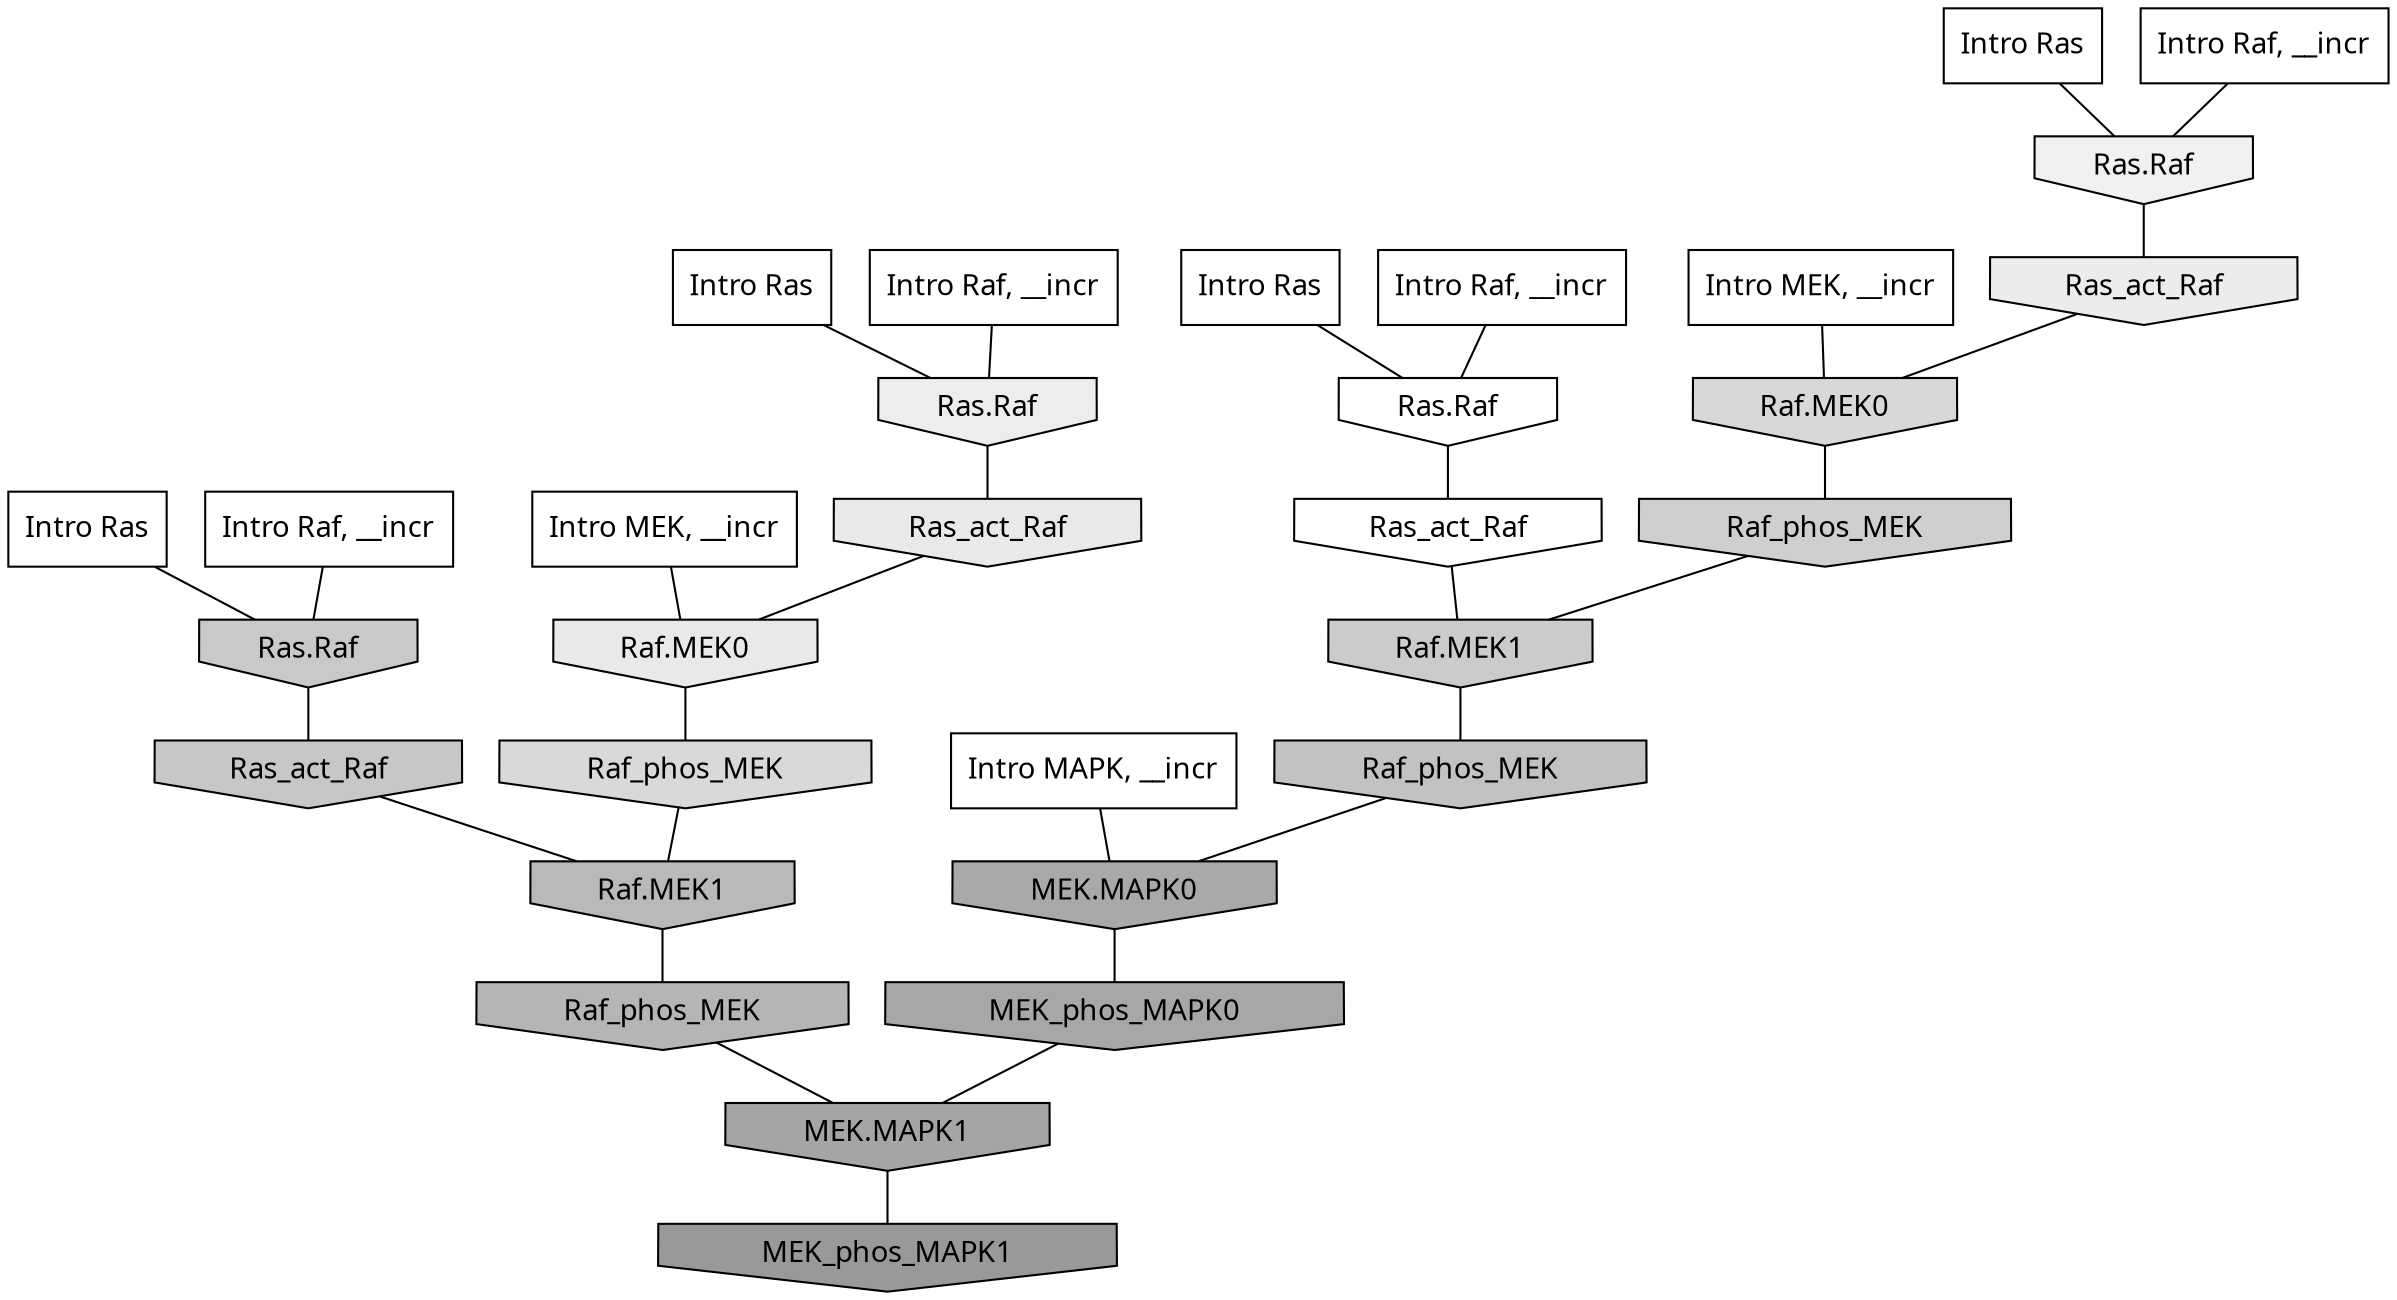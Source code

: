 digraph G{
  rankdir="TB";
  ranksep=0.30;
  node [fontname="CMU Serif"];
  edge [fontname="CMU Serif"];
  
  11 [label="Intro Ras", shape=rectangle, style=filled, fillcolor="0.000 0.000 1.000"]
  
  36 [label="Intro Ras", shape=rectangle, style=filled, fillcolor="0.000 0.000 1.000"]
  
  41 [label="Intro Ras", shape=rectangle, style=filled, fillcolor="0.000 0.000 1.000"]
  
  80 [label="Intro Ras", shape=rectangle, style=filled, fillcolor="0.000 0.000 1.000"]
  
  211 [label="Intro Raf, __incr", shape=rectangle, style=filled, fillcolor="0.000 0.000 1.000"]
  
  422 [label="Intro Raf, __incr", shape=rectangle, style=filled, fillcolor="0.000 0.000 1.000"]
  
  675 [label="Intro Raf, __incr", shape=rectangle, style=filled, fillcolor="0.000 0.000 1.000"]
  
  1018 [label="Intro Raf, __incr", shape=rectangle, style=filled, fillcolor="0.000 0.000 1.000"]
  
  1230 [label="Intro MEK, __incr", shape=rectangle, style=filled, fillcolor="0.000 0.000 1.000"]
  
  1604 [label="Intro MEK, __incr", shape=rectangle, style=filled, fillcolor="0.000 0.000 1.000"]
  
  2991 [label="Intro MAPK, __incr", shape=rectangle, style=filled, fillcolor="0.000 0.000 1.000"]
  
  3259 [label="Ras.Raf", shape=invhouse, style=filled, fillcolor="0.000 0.000 1.000"]
  
  3299 [label="Ras_act_Raf", shape=invhouse, style=filled, fillcolor="0.000 0.000 1.000"]
  
  3811 [label="Ras.Raf", shape=invhouse, style=filled, fillcolor="0.000 0.000 0.944"]
  
  4095 [label="Ras.Raf", shape=invhouse, style=filled, fillcolor="0.000 0.000 0.929"]
  
  4178 [label="Ras_act_Raf", shape=invhouse, style=filled, fillcolor="0.000 0.000 0.923"]
  
  4350 [label="Ras_act_Raf", shape=invhouse, style=filled, fillcolor="0.000 0.000 0.911"]
  
  4354 [label="Raf.MEK0", shape=invhouse, style=filled, fillcolor="0.000 0.000 0.911"]
  
  5491 [label="Raf_phos_MEK", shape=invhouse, style=filled, fillcolor="0.000 0.000 0.851"]
  
  5607 [label="Raf.MEK0", shape=invhouse, style=filled, fillcolor="0.000 0.000 0.844"]
  
  6425 [label="Raf_phos_MEK", shape=invhouse, style=filled, fillcolor="0.000 0.000 0.809"]
  
  6818 [label="Raf.MEK1", shape=invhouse, style=filled, fillcolor="0.000 0.000 0.795"]
  
  7010 [label="Ras.Raf", shape=invhouse, style=filled, fillcolor="0.000 0.000 0.788"]
  
  7386 [label="Ras_act_Raf", shape=invhouse, style=filled, fillcolor="0.000 0.000 0.778"]
  
  7971 [label="Raf_phos_MEK", shape=invhouse, style=filled, fillcolor="0.000 0.000 0.761"]
  
  9484 [label="Raf.MEK1", shape=invhouse, style=filled, fillcolor="0.000 0.000 0.724"]
  
  10363 [label="Raf_phos_MEK", shape=invhouse, style=filled, fillcolor="0.000 0.000 0.708"]
  
  13181 [label="MEK.MAPK0", shape=invhouse, style=filled, fillcolor="0.000 0.000 0.662"]
  
  13858 [label="MEK_phos_MAPK0", shape=invhouse, style=filled, fillcolor="0.000 0.000 0.653"]
  
  14316 [label="MEK.MAPK1", shape=invhouse, style=filled, fillcolor="0.000 0.000 0.648"]
  
  17076 [label="MEK_phos_MAPK1", shape=invhouse, style=filled, fillcolor="0.000 0.000 0.600"]
  
  
  14316 -> 17076 [dir=none, color="0.000 0.000 0.000"] 
  13858 -> 14316 [dir=none, color="0.000 0.000 0.000"] 
  13181 -> 13858 [dir=none, color="0.000 0.000 0.000"] 
  10363 -> 14316 [dir=none, color="0.000 0.000 0.000"] 
  9484 -> 10363 [dir=none, color="0.000 0.000 0.000"] 
  7971 -> 13181 [dir=none, color="0.000 0.000 0.000"] 
  7386 -> 9484 [dir=none, color="0.000 0.000 0.000"] 
  7010 -> 7386 [dir=none, color="0.000 0.000 0.000"] 
  6818 -> 7971 [dir=none, color="0.000 0.000 0.000"] 
  6425 -> 6818 [dir=none, color="0.000 0.000 0.000"] 
  5607 -> 6425 [dir=none, color="0.000 0.000 0.000"] 
  5491 -> 9484 [dir=none, color="0.000 0.000 0.000"] 
  4354 -> 5491 [dir=none, color="0.000 0.000 0.000"] 
  4350 -> 4354 [dir=none, color="0.000 0.000 0.000"] 
  4178 -> 5607 [dir=none, color="0.000 0.000 0.000"] 
  4095 -> 4350 [dir=none, color="0.000 0.000 0.000"] 
  3811 -> 4178 [dir=none, color="0.000 0.000 0.000"] 
  3299 -> 6818 [dir=none, color="0.000 0.000 0.000"] 
  3259 -> 3299 [dir=none, color="0.000 0.000 0.000"] 
  2991 -> 13181 [dir=none, color="0.000 0.000 0.000"] 
  1604 -> 4354 [dir=none, color="0.000 0.000 0.000"] 
  1230 -> 5607 [dir=none, color="0.000 0.000 0.000"] 
  1018 -> 3259 [dir=none, color="0.000 0.000 0.000"] 
  675 -> 7010 [dir=none, color="0.000 0.000 0.000"] 
  422 -> 4095 [dir=none, color="0.000 0.000 0.000"] 
  211 -> 3811 [dir=none, color="0.000 0.000 0.000"] 
  80 -> 3811 [dir=none, color="0.000 0.000 0.000"] 
  41 -> 3259 [dir=none, color="0.000 0.000 0.000"] 
  36 -> 4095 [dir=none, color="0.000 0.000 0.000"] 
  11 -> 7010 [dir=none, color="0.000 0.000 0.000"] 
  
  }
